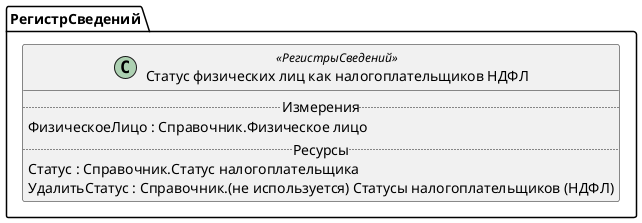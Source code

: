 ﻿@startuml СтатусФизическихЛицКакНалогоплательщиковНДФЛ
'!include templates.wsd
'..\include templates.wsd
class РегистрСведений.СтатусФизическихЛицКакНалогоплательщиковНДФЛ as "Статус физических лиц как налогоплательщиков НДФЛ" <<РегистрыСведений>>
{
..Измерения..
ФизическоеЛицо : Справочник.Физическое лицо
..Ресурсы..
Статус : Справочник.Статус налогоплательщика
УдалитьСтатус : Справочник.(не используется) Статусы налогоплательщиков (НДФЛ)
}
@enduml
